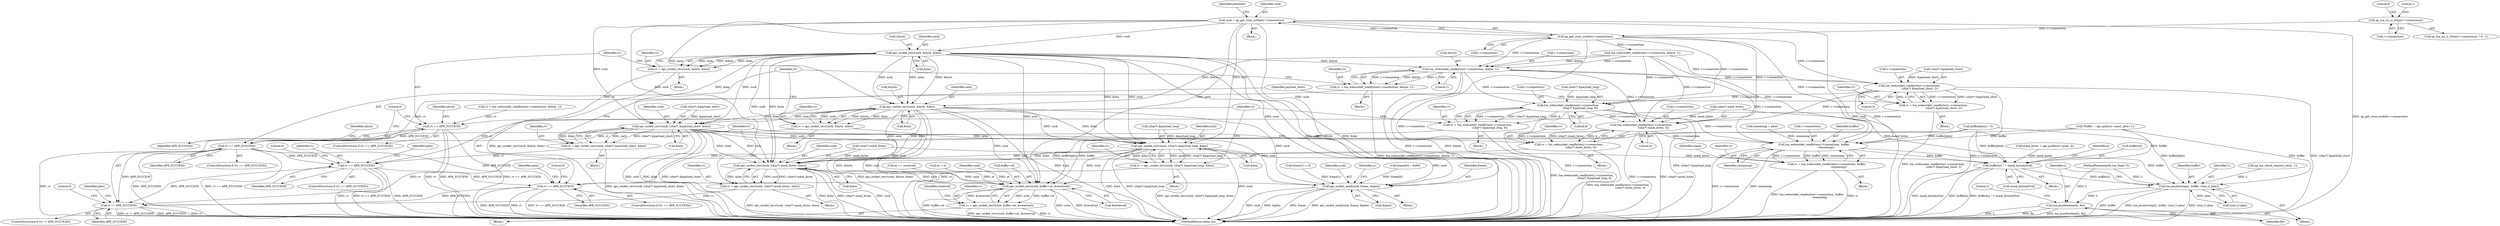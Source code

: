 digraph "0_httpd_643f0fcf3b8ab09a68f0ecd2aa37aafeda3e63ef@API" {
"1000176" [label="(Call,apr_socket_recv(sock, &byte, &len))"];
"1000165" [label="(Call,sock = ap_get_conn_socket(r->connection))"];
"1000167" [label="(Call,ap_get_conn_socket(r->connection))"];
"1000152" [label="(Call,ap_lua_ssl_is_https(r->connection))"];
"1000174" [label="(Call,rv = apr_socket_recv(sock, &byte, &len))"];
"1000194" [label="(Call,rv == APR_SUCCESS)"];
"1000243" [label="(Call,rv == APR_SUCCESS)"];
"1000306" [label="(Call,rv == APR_SUCCESS)"];
"1000352" [label="(Call,rv == APR_SUCCESS)"];
"1000417" [label="(Call,rv != APR_SUCCESS)"];
"1000225" [label="(Call,apr_socket_recv(sock, &byte, &len))"];
"1000223" [label="(Call,rv = apr_socket_recv(sock, &byte, &len))"];
"1000280" [label="(Call,apr_socket_recv(sock, (char*) &payload_short, &len))"];
"1000278" [label="(Call,rv = apr_socket_recv(sock, (char*) &payload_short, &len))"];
"1000330" [label="(Call,apr_socket_recv(sock, (char*) &payload_long, &len))"];
"1000328" [label="(Call,rv = apr_socket_recv(sock, (char*) &payload_long, &len))"];
"1000397" [label="(Call,apr_socket_recv(sock, (char*) mask_bytes, &len))"];
"1000395" [label="(Call,rv = apr_socket_recv(sock, (char*) mask_bytes, &len))"];
"1000471" [label="(Call,apr_socket_recv(sock, buffer+at, &received))"];
"1000469" [label="(Call,rv = apr_socket_recv(sock, buffer+at, &received))"];
"1000558" [label="(Call,apr_socket_send(sock, frame, &plen))"];
"1000235" [label="(Call,lua_websocket_readbytes(r->connection, &byte, 1))"];
"1000233" [label="(Call,rv = lua_websocket_readbytes(r->connection, &byte, 1))"];
"1000292" [label="(Call,lua_websocket_readbytes(r->connection, \n                        (char*) &payload_short, 2))"];
"1000290" [label="(Call,rv = lua_websocket_readbytes(r->connection, \n                        (char*) &payload_short, 2))"];
"1000342" [label="(Call,lua_websocket_readbytes(r->connection, \n                            (char*) &payload_long, 8))"];
"1000340" [label="(Call,rv = lua_websocket_readbytes(r->connection, \n                            (char*) &payload_long, 8))"];
"1000408" [label="(Call,lua_websocket_readbytes(r->connection, \n                            (char*) mask_bytes, 4))"];
"1000406" [label="(Call,rv = lua_websocket_readbytes(r->connection, \n                            (char*) mask_bytes, 4))"];
"1000500" [label="(Call,lua_websocket_readbytes(r->connection, buffer, \n                            remaining))"];
"1000498" [label="(Call,rv = lua_websocket_readbytes(r->connection, buffer, \n                            remaining))"];
"1000519" [label="(Call,buffer[n] ^= mask_bytes[n%4])"];
"1000528" [label="(Call,lua_pushlstring(L, buffer, (size_t) plen))"];
"1000534" [label="(Call,lua_pushboolean(L, fin))"];
"1000561" [label="(Call,&plen)"];
"1000519" [label="(Call,buffer[n] ^= mask_bytes[n%4])"];
"1000453" [label="(Call,buffer[plen] = 0)"];
"1000117" [label="(Block,)"];
"1000308" [label="(Identifier,APR_SUCCESS)"];
"1000235" [label="(Call,lua_websocket_readbytes(r->connection, &byte, 1))"];
"1000243" [label="(Call,rv == APR_SUCCESS)"];
"1000340" [label="(Call,rv = lua_websocket_readbytes(r->connection, \n                            (char*) &payload_long, 8))"];
"1000469" [label="(Call,rv = apr_socket_recv(sock, buffer+at, &received))"];
"1000402" [label="(Call,&len)"];
"1000286" [label="(Call,&len)"];
"1000180" [label="(Call,&len)"];
"1000293" [label="(Call,r->connection)"];
"1000500" [label="(Call,lua_websocket_readbytes(r->connection, buffer, \n                            remaining))"];
"1000528" [label="(Call,lua_pushlstring(L, buffer, (size_t) plen))"];
"1000176" [label="(Call,apr_socket_recv(sock, &byte, &len))"];
"1000470" [label="(Identifier,rv)"];
"1000505" [label="(Identifier,remaining)"];
"1000175" [label="(Identifier,rv)"];
"1000352" [label="(Call,rv == APR_SUCCESS)"];
"1000158" [label="(Call,mask_bytes = apr_pcalloc(r->pool, 4))"];
"1000336" [label="(Call,&len)"];
"1000415" [label="(Literal,4)"];
"1000330" [label="(Call,apr_socket_recv(sock, (char*) &payload_long, &len))"];
"1000444" [label="(Call,*buffer = apr_palloc(r->pool, plen+1))"];
"1000517" [label="(Identifier,n)"];
"1000153" [label="(Call,r->connection)"];
"1000290" [label="(Call,rv = lua_websocket_readbytes(r->connection, \n                        (char*) &payload_short, 2))"];
"1000433" [label="(Block,)"];
"1000116" [label="(MethodParameterIn,lua_State *L)"];
"1000226" [label="(Identifier,sock)"];
"1000307" [label="(Identifier,rv)"];
"1000418" [label="(Identifier,rv)"];
"1000277" [label="(Block,)"];
"1000504" [label="(Identifier,buffer)"];
"1000530" [label="(Identifier,buffer)"];
"1000204" [label="(Identifier,ubyte)"];
"1000302" [label="(Identifier,payload_short)"];
"1000405" [label="(Block,)"];
"1000232" [label="(Block,)"];
"1000435" [label="(Call,remaining = plen)"];
"1000498" [label="(Call,rv = lua_websocket_readbytes(r->connection, buffer, \n                            remaining))"];
"1000354" [label="(Identifier,APR_SUCCESS)"];
"1000174" [label="(Call,rv = apr_socket_recv(sock, &byte, &len))"];
"1000311" [label="(Identifier,plen)"];
"1000236" [label="(Call,r->connection)"];
"1000178" [label="(Call,&byte)"];
"1000422" [label="(Literal,0)"];
"1000173" [label="(Block,)"];
"1000346" [label="(Call,(char*) &payload_long)"];
"1000531" [label="(Call,(size_t) plen)"];
"1000536" [label="(Identifier,fin)"];
"1000227" [label="(Call,&byte)"];
"1000165" [label="(Call,sock = ap_get_conn_socket(r->connection))"];
"1000224" [label="(Identifier,rv)"];
"1000172" [label="(Identifier,plaintext)"];
"1000222" [label="(Block,)"];
"1000353" [label="(Identifier,rv)"];
"1000499" [label="(Identifier,rv)"];
"1000535" [label="(Identifier,L)"];
"1000280" [label="(Call,apr_socket_recv(sock, (char*) &payload_short, &len))"];
"1000234" [label="(Identifier,rv)"];
"1000351" [label="(ControlStructure,if (rv == APR_SUCCESS))"];
"1000357" [label="(Identifier,plen)"];
"1000329" [label="(Identifier,rv)"];
"1000292" [label="(Call,lua_websocket_readbytes(r->connection, \n                        (char*) &payload_short, 2))"];
"1000417" [label="(Call,rv != APR_SUCCESS)"];
"1000559" [label="(Identifier,sock)"];
"1000497" [label="(Block,)"];
"1000184" [label="(Call,rv = lua_websocket_readbytes(r->connection, &byte, 1))"];
"1000529" [label="(Identifier,L)"];
"1000507" [label="(Identifier,mask)"];
"1000395" [label="(Call,rv = apr_socket_recv(sock, (char*) mask_bytes, &len))"];
"1000279" [label="(Identifier,rv)"];
"1000244" [label="(Identifier,rv)"];
"1000486" [label="(Call,at += received)"];
"1000151" [label="(Call,ap_lua_ssl_is_https(r->connection) ? 0 : 1)"];
"1000332" [label="(Call,(char*) &payload_long)"];
"1000166" [label="(Identifier,sock)"];
"1000564" [label="(Identifier,L)"];
"1000426" [label="(Identifier,plen)"];
"1000396" [label="(Identifier,rv)"];
"1000193" [label="(ControlStructure,if (rv == APR_SUCCESS))"];
"1000328" [label="(Call,rv = apr_socket_recv(sock, (char*) &payload_long, &len))"];
"1000520" [label="(Call,buffer[n])"];
"1000300" [label="(Literal,2)"];
"1000407" [label="(Identifier,rv)"];
"1000186" [label="(Call,lua_websocket_readbytes(r->connection, &byte, 1))"];
"1000342" [label="(Call,lua_websocket_readbytes(r->connection, \n                            (char*) &payload_long, 8))"];
"1000408" [label="(Call,lua_websocket_readbytes(r->connection, \n                            (char*) mask_bytes, 4))"];
"1000156" [label="(Literal,0)"];
"1000548" [label="(Call,frame[0] = 0x8A)"];
"1000419" [label="(Identifier,APR_SUCCESS)"];
"1000406" [label="(Call,rv = lua_websocket_readbytes(r->connection, \n                            (char*) mask_bytes, 4))"];
"1000241" [label="(Literal,1)"];
"1000239" [label="(Call,&byte)"];
"1000195" [label="(Identifier,rv)"];
"1000364" [label="(Literal,0)"];
"1000501" [label="(Call,r->connection)"];
"1000177" [label="(Identifier,sock)"];
"1000233" [label="(Call,rv = lua_websocket_readbytes(r->connection, &byte, 1))"];
"1000296" [label="(Call,(char*) &payload_short)"];
"1000397" [label="(Call,apr_socket_recv(sock, (char*) mask_bytes, &len))"];
"1000316" [label="(Literal,0)"];
"1000248" [label="(Identifier,ubyte)"];
"1000146" [label="(Call,ap_lua_check_request_rec(L, 1))"];
"1000399" [label="(Call,(char*) mask_bytes)"];
"1000305" [label="(ControlStructure,if (rv == APR_SUCCESS))"];
"1000327" [label="(Block,)"];
"1000343" [label="(Call,r->connection)"];
"1000471" [label="(Call,apr_socket_recv(sock, buffer+at, &received))"];
"1000558" [label="(Call,apr_socket_send(sock, frame, &plen))"];
"1000476" [label="(Call,&received)"];
"1000394" [label="(Block,)"];
"1000291" [label="(Identifier,rv)"];
"1000465" [label="(Block,)"];
"1000223" [label="(Call,rv = apr_socket_recv(sock, &byte, &len))"];
"1000157" [label="(Literal,1)"];
"1000242" [label="(ControlStructure,if (rv == APR_SUCCESS))"];
"1000278" [label="(Call,rv = apr_socket_recv(sock, (char*) &payload_short, &len))"];
"1000167" [label="(Call,ap_get_conn_socket(r->connection))"];
"1000194" [label="(Call,rv == APR_SUCCESS)"];
"1000196" [label="(Identifier,APR_SUCCESS)"];
"1000225" [label="(Call,apr_socket_recv(sock, &byte, &len))"];
"1000560" [label="(Identifier,frame)"];
"1000440" [label="(Call,at = 0)"];
"1000534" [label="(Call,lua_pushboolean(L, fin))"];
"1000480" [label="(Identifier,received)"];
"1000553" [label="(Call,frame[1] = 0)"];
"1000168" [label="(Call,r->connection)"];
"1000398" [label="(Identifier,sock)"];
"1000152" [label="(Call,ap_lua_ssl_is_https(r->connection))"];
"1000281" [label="(Identifier,sock)"];
"1000306" [label="(Call,rv == APR_SUCCESS)"];
"1000282" [label="(Call,(char*) &payload_short)"];
"1000566" [label="(Literal,0)"];
"1000339" [label="(Block,)"];
"1000350" [label="(Literal,8)"];
"1000289" [label="(Block,)"];
"1000472" [label="(Identifier,sock)"];
"1000538" [label="(Literal,2)"];
"1000543" [label="(Block,)"];
"1000341" [label="(Identifier,rv)"];
"1000245" [label="(Identifier,APR_SUCCESS)"];
"1000518" [label="(Block,)"];
"1000523" [label="(Call,mask_bytes[n%4])"];
"1000331" [label="(Identifier,sock)"];
"1000567" [label="(MethodReturn,static int)"];
"1000416" [label="(ControlStructure,if (rv != APR_SUCCESS))"];
"1000473" [label="(Call,buffer+at)"];
"1000412" [label="(Call,(char*) mask_bytes)"];
"1000409" [label="(Call,r->connection)"];
"1000229" [label="(Call,&len)"];
"1000176" -> "1000174"  [label="AST: "];
"1000176" -> "1000180"  [label="CFG: "];
"1000177" -> "1000176"  [label="AST: "];
"1000178" -> "1000176"  [label="AST: "];
"1000180" -> "1000176"  [label="AST: "];
"1000174" -> "1000176"  [label="CFG: "];
"1000176" -> "1000567"  [label="DDG: &byte"];
"1000176" -> "1000567"  [label="DDG: &len"];
"1000176" -> "1000567"  [label="DDG: sock"];
"1000176" -> "1000174"  [label="DDG: sock"];
"1000176" -> "1000174"  [label="DDG: &byte"];
"1000176" -> "1000174"  [label="DDG: &len"];
"1000165" -> "1000176"  [label="DDG: sock"];
"1000176" -> "1000225"  [label="DDG: sock"];
"1000176" -> "1000225"  [label="DDG: &byte"];
"1000176" -> "1000225"  [label="DDG: &len"];
"1000176" -> "1000235"  [label="DDG: &byte"];
"1000176" -> "1000280"  [label="DDG: sock"];
"1000176" -> "1000280"  [label="DDG: &len"];
"1000176" -> "1000330"  [label="DDG: sock"];
"1000176" -> "1000330"  [label="DDG: &len"];
"1000176" -> "1000397"  [label="DDG: sock"];
"1000176" -> "1000397"  [label="DDG: &len"];
"1000176" -> "1000471"  [label="DDG: sock"];
"1000176" -> "1000558"  [label="DDG: sock"];
"1000165" -> "1000117"  [label="AST: "];
"1000165" -> "1000167"  [label="CFG: "];
"1000166" -> "1000165"  [label="AST: "];
"1000167" -> "1000165"  [label="AST: "];
"1000172" -> "1000165"  [label="CFG: "];
"1000165" -> "1000567"  [label="DDG: sock"];
"1000165" -> "1000567"  [label="DDG: ap_get_conn_socket(r->connection)"];
"1000167" -> "1000165"  [label="DDG: r->connection"];
"1000165" -> "1000225"  [label="DDG: sock"];
"1000165" -> "1000280"  [label="DDG: sock"];
"1000165" -> "1000330"  [label="DDG: sock"];
"1000165" -> "1000397"  [label="DDG: sock"];
"1000165" -> "1000471"  [label="DDG: sock"];
"1000165" -> "1000558"  [label="DDG: sock"];
"1000167" -> "1000168"  [label="CFG: "];
"1000168" -> "1000167"  [label="AST: "];
"1000167" -> "1000567"  [label="DDG: r->connection"];
"1000152" -> "1000167"  [label="DDG: r->connection"];
"1000167" -> "1000186"  [label="DDG: r->connection"];
"1000167" -> "1000235"  [label="DDG: r->connection"];
"1000167" -> "1000292"  [label="DDG: r->connection"];
"1000167" -> "1000342"  [label="DDG: r->connection"];
"1000167" -> "1000408"  [label="DDG: r->connection"];
"1000167" -> "1000500"  [label="DDG: r->connection"];
"1000152" -> "1000151"  [label="AST: "];
"1000152" -> "1000153"  [label="CFG: "];
"1000153" -> "1000152"  [label="AST: "];
"1000156" -> "1000152"  [label="CFG: "];
"1000157" -> "1000152"  [label="CFG: "];
"1000174" -> "1000173"  [label="AST: "];
"1000175" -> "1000174"  [label="AST: "];
"1000195" -> "1000174"  [label="CFG: "];
"1000174" -> "1000567"  [label="DDG: apr_socket_recv(sock, &byte, &len)"];
"1000174" -> "1000194"  [label="DDG: rv"];
"1000194" -> "1000193"  [label="AST: "];
"1000194" -> "1000196"  [label="CFG: "];
"1000195" -> "1000194"  [label="AST: "];
"1000196" -> "1000194"  [label="AST: "];
"1000204" -> "1000194"  [label="CFG: "];
"1000566" -> "1000194"  [label="CFG: "];
"1000194" -> "1000567"  [label="DDG: rv == APR_SUCCESS"];
"1000194" -> "1000567"  [label="DDG: rv"];
"1000194" -> "1000567"  [label="DDG: APR_SUCCESS"];
"1000184" -> "1000194"  [label="DDG: rv"];
"1000194" -> "1000243"  [label="DDG: APR_SUCCESS"];
"1000243" -> "1000242"  [label="AST: "];
"1000243" -> "1000245"  [label="CFG: "];
"1000244" -> "1000243"  [label="AST: "];
"1000245" -> "1000243"  [label="AST: "];
"1000248" -> "1000243"  [label="CFG: "];
"1000566" -> "1000243"  [label="CFG: "];
"1000243" -> "1000567"  [label="DDG: rv"];
"1000243" -> "1000567"  [label="DDG: APR_SUCCESS"];
"1000243" -> "1000567"  [label="DDG: rv == APR_SUCCESS"];
"1000233" -> "1000243"  [label="DDG: rv"];
"1000223" -> "1000243"  [label="DDG: rv"];
"1000243" -> "1000306"  [label="DDG: APR_SUCCESS"];
"1000243" -> "1000352"  [label="DDG: APR_SUCCESS"];
"1000243" -> "1000417"  [label="DDG: APR_SUCCESS"];
"1000306" -> "1000305"  [label="AST: "];
"1000306" -> "1000308"  [label="CFG: "];
"1000307" -> "1000306"  [label="AST: "];
"1000308" -> "1000306"  [label="AST: "];
"1000311" -> "1000306"  [label="CFG: "];
"1000316" -> "1000306"  [label="CFG: "];
"1000306" -> "1000567"  [label="DDG: rv"];
"1000306" -> "1000567"  [label="DDG: rv == APR_SUCCESS"];
"1000306" -> "1000567"  [label="DDG: APR_SUCCESS"];
"1000290" -> "1000306"  [label="DDG: rv"];
"1000278" -> "1000306"  [label="DDG: rv"];
"1000306" -> "1000352"  [label="DDG: APR_SUCCESS"];
"1000306" -> "1000417"  [label="DDG: APR_SUCCESS"];
"1000352" -> "1000351"  [label="AST: "];
"1000352" -> "1000354"  [label="CFG: "];
"1000353" -> "1000352"  [label="AST: "];
"1000354" -> "1000352"  [label="AST: "];
"1000357" -> "1000352"  [label="CFG: "];
"1000364" -> "1000352"  [label="CFG: "];
"1000352" -> "1000567"  [label="DDG: rv"];
"1000352" -> "1000567"  [label="DDG: rv == APR_SUCCESS"];
"1000352" -> "1000567"  [label="DDG: APR_SUCCESS"];
"1000328" -> "1000352"  [label="DDG: rv"];
"1000340" -> "1000352"  [label="DDG: rv"];
"1000352" -> "1000417"  [label="DDG: APR_SUCCESS"];
"1000417" -> "1000416"  [label="AST: "];
"1000417" -> "1000419"  [label="CFG: "];
"1000418" -> "1000417"  [label="AST: "];
"1000419" -> "1000417"  [label="AST: "];
"1000422" -> "1000417"  [label="CFG: "];
"1000426" -> "1000417"  [label="CFG: "];
"1000417" -> "1000567"  [label="DDG: rv"];
"1000417" -> "1000567"  [label="DDG: rv != APR_SUCCESS"];
"1000417" -> "1000567"  [label="DDG: APR_SUCCESS"];
"1000395" -> "1000417"  [label="DDG: rv"];
"1000406" -> "1000417"  [label="DDG: rv"];
"1000225" -> "1000223"  [label="AST: "];
"1000225" -> "1000229"  [label="CFG: "];
"1000226" -> "1000225"  [label="AST: "];
"1000227" -> "1000225"  [label="AST: "];
"1000229" -> "1000225"  [label="AST: "];
"1000223" -> "1000225"  [label="CFG: "];
"1000225" -> "1000567"  [label="DDG: &byte"];
"1000225" -> "1000567"  [label="DDG: sock"];
"1000225" -> "1000567"  [label="DDG: &len"];
"1000225" -> "1000223"  [label="DDG: sock"];
"1000225" -> "1000223"  [label="DDG: &byte"];
"1000225" -> "1000223"  [label="DDG: &len"];
"1000186" -> "1000225"  [label="DDG: &byte"];
"1000225" -> "1000280"  [label="DDG: sock"];
"1000225" -> "1000280"  [label="DDG: &len"];
"1000225" -> "1000330"  [label="DDG: sock"];
"1000225" -> "1000330"  [label="DDG: &len"];
"1000225" -> "1000397"  [label="DDG: sock"];
"1000225" -> "1000397"  [label="DDG: &len"];
"1000225" -> "1000471"  [label="DDG: sock"];
"1000225" -> "1000558"  [label="DDG: sock"];
"1000223" -> "1000222"  [label="AST: "];
"1000224" -> "1000223"  [label="AST: "];
"1000244" -> "1000223"  [label="CFG: "];
"1000223" -> "1000567"  [label="DDG: apr_socket_recv(sock, &byte, &len)"];
"1000280" -> "1000278"  [label="AST: "];
"1000280" -> "1000286"  [label="CFG: "];
"1000281" -> "1000280"  [label="AST: "];
"1000282" -> "1000280"  [label="AST: "];
"1000286" -> "1000280"  [label="AST: "];
"1000278" -> "1000280"  [label="CFG: "];
"1000280" -> "1000567"  [label="DDG: &len"];
"1000280" -> "1000567"  [label="DDG: (char*) &payload_short"];
"1000280" -> "1000567"  [label="DDG: sock"];
"1000280" -> "1000278"  [label="DDG: sock"];
"1000280" -> "1000278"  [label="DDG: (char*) &payload_short"];
"1000280" -> "1000278"  [label="DDG: &len"];
"1000282" -> "1000280"  [label="DDG: &payload_short"];
"1000280" -> "1000330"  [label="DDG: sock"];
"1000280" -> "1000330"  [label="DDG: &len"];
"1000280" -> "1000397"  [label="DDG: sock"];
"1000280" -> "1000397"  [label="DDG: &len"];
"1000280" -> "1000471"  [label="DDG: sock"];
"1000280" -> "1000558"  [label="DDG: sock"];
"1000278" -> "1000277"  [label="AST: "];
"1000279" -> "1000278"  [label="AST: "];
"1000302" -> "1000278"  [label="CFG: "];
"1000278" -> "1000567"  [label="DDG: apr_socket_recv(sock, (char*) &payload_short, &len)"];
"1000330" -> "1000328"  [label="AST: "];
"1000330" -> "1000336"  [label="CFG: "];
"1000331" -> "1000330"  [label="AST: "];
"1000332" -> "1000330"  [label="AST: "];
"1000336" -> "1000330"  [label="AST: "];
"1000328" -> "1000330"  [label="CFG: "];
"1000330" -> "1000567"  [label="DDG: sock"];
"1000330" -> "1000567"  [label="DDG: &len"];
"1000330" -> "1000567"  [label="DDG: (char*) &payload_long"];
"1000330" -> "1000328"  [label="DDG: sock"];
"1000330" -> "1000328"  [label="DDG: (char*) &payload_long"];
"1000330" -> "1000328"  [label="DDG: &len"];
"1000332" -> "1000330"  [label="DDG: &payload_long"];
"1000330" -> "1000397"  [label="DDG: sock"];
"1000330" -> "1000397"  [label="DDG: &len"];
"1000330" -> "1000471"  [label="DDG: sock"];
"1000330" -> "1000558"  [label="DDG: sock"];
"1000328" -> "1000327"  [label="AST: "];
"1000329" -> "1000328"  [label="AST: "];
"1000353" -> "1000328"  [label="CFG: "];
"1000328" -> "1000567"  [label="DDG: apr_socket_recv(sock, (char*) &payload_long, &len)"];
"1000397" -> "1000395"  [label="AST: "];
"1000397" -> "1000402"  [label="CFG: "];
"1000398" -> "1000397"  [label="AST: "];
"1000399" -> "1000397"  [label="AST: "];
"1000402" -> "1000397"  [label="AST: "];
"1000395" -> "1000397"  [label="CFG: "];
"1000397" -> "1000567"  [label="DDG: sock"];
"1000397" -> "1000567"  [label="DDG: &len"];
"1000397" -> "1000567"  [label="DDG: (char*) mask_bytes"];
"1000397" -> "1000395"  [label="DDG: sock"];
"1000397" -> "1000395"  [label="DDG: (char*) mask_bytes"];
"1000397" -> "1000395"  [label="DDG: &len"];
"1000399" -> "1000397"  [label="DDG: mask_bytes"];
"1000397" -> "1000471"  [label="DDG: sock"];
"1000397" -> "1000558"  [label="DDG: sock"];
"1000395" -> "1000394"  [label="AST: "];
"1000396" -> "1000395"  [label="AST: "];
"1000418" -> "1000395"  [label="CFG: "];
"1000395" -> "1000567"  [label="DDG: apr_socket_recv(sock, (char*) mask_bytes, &len)"];
"1000471" -> "1000469"  [label="AST: "];
"1000471" -> "1000476"  [label="CFG: "];
"1000472" -> "1000471"  [label="AST: "];
"1000473" -> "1000471"  [label="AST: "];
"1000476" -> "1000471"  [label="AST: "];
"1000469" -> "1000471"  [label="CFG: "];
"1000471" -> "1000567"  [label="DDG: sock"];
"1000471" -> "1000567"  [label="DDG: &received"];
"1000471" -> "1000567"  [label="DDG: buffer+at"];
"1000471" -> "1000469"  [label="DDG: sock"];
"1000471" -> "1000469"  [label="DDG: buffer+at"];
"1000471" -> "1000469"  [label="DDG: &received"];
"1000444" -> "1000471"  [label="DDG: buffer"];
"1000453" -> "1000471"  [label="DDG: buffer[plen]"];
"1000440" -> "1000471"  [label="DDG: at"];
"1000486" -> "1000471"  [label="DDG: at"];
"1000469" -> "1000465"  [label="AST: "];
"1000470" -> "1000469"  [label="AST: "];
"1000480" -> "1000469"  [label="CFG: "];
"1000469" -> "1000567"  [label="DDG: apr_socket_recv(sock, buffer+at, &received)"];
"1000469" -> "1000567"  [label="DDG: rv"];
"1000558" -> "1000543"  [label="AST: "];
"1000558" -> "1000561"  [label="CFG: "];
"1000559" -> "1000558"  [label="AST: "];
"1000560" -> "1000558"  [label="AST: "];
"1000561" -> "1000558"  [label="AST: "];
"1000564" -> "1000558"  [label="CFG: "];
"1000558" -> "1000567"  [label="DDG: frame"];
"1000558" -> "1000567"  [label="DDG: apr_socket_send(sock, frame, &plen)"];
"1000558" -> "1000567"  [label="DDG: sock"];
"1000558" -> "1000567"  [label="DDG: &plen"];
"1000553" -> "1000558"  [label="DDG: frame[1]"];
"1000548" -> "1000558"  [label="DDG: frame[0]"];
"1000235" -> "1000233"  [label="AST: "];
"1000235" -> "1000241"  [label="CFG: "];
"1000236" -> "1000235"  [label="AST: "];
"1000239" -> "1000235"  [label="AST: "];
"1000241" -> "1000235"  [label="AST: "];
"1000233" -> "1000235"  [label="CFG: "];
"1000235" -> "1000567"  [label="DDG: r->connection"];
"1000235" -> "1000567"  [label="DDG: &byte"];
"1000235" -> "1000233"  [label="DDG: r->connection"];
"1000235" -> "1000233"  [label="DDG: &byte"];
"1000235" -> "1000233"  [label="DDG: 1"];
"1000186" -> "1000235"  [label="DDG: r->connection"];
"1000186" -> "1000235"  [label="DDG: &byte"];
"1000235" -> "1000292"  [label="DDG: r->connection"];
"1000235" -> "1000342"  [label="DDG: r->connection"];
"1000235" -> "1000408"  [label="DDG: r->connection"];
"1000235" -> "1000500"  [label="DDG: r->connection"];
"1000233" -> "1000232"  [label="AST: "];
"1000234" -> "1000233"  [label="AST: "];
"1000244" -> "1000233"  [label="CFG: "];
"1000233" -> "1000567"  [label="DDG: lua_websocket_readbytes(r->connection, &byte, 1)"];
"1000292" -> "1000290"  [label="AST: "];
"1000292" -> "1000300"  [label="CFG: "];
"1000293" -> "1000292"  [label="AST: "];
"1000296" -> "1000292"  [label="AST: "];
"1000300" -> "1000292"  [label="AST: "];
"1000290" -> "1000292"  [label="CFG: "];
"1000292" -> "1000567"  [label="DDG: r->connection"];
"1000292" -> "1000567"  [label="DDG: (char*) &payload_short"];
"1000292" -> "1000290"  [label="DDG: r->connection"];
"1000292" -> "1000290"  [label="DDG: (char*) &payload_short"];
"1000292" -> "1000290"  [label="DDG: 2"];
"1000186" -> "1000292"  [label="DDG: r->connection"];
"1000296" -> "1000292"  [label="DDG: &payload_short"];
"1000292" -> "1000342"  [label="DDG: r->connection"];
"1000292" -> "1000408"  [label="DDG: r->connection"];
"1000292" -> "1000500"  [label="DDG: r->connection"];
"1000290" -> "1000289"  [label="AST: "];
"1000291" -> "1000290"  [label="AST: "];
"1000302" -> "1000290"  [label="CFG: "];
"1000290" -> "1000567"  [label="DDG: lua_websocket_readbytes(r->connection, \n                        (char*) &payload_short, 2)"];
"1000342" -> "1000340"  [label="AST: "];
"1000342" -> "1000350"  [label="CFG: "];
"1000343" -> "1000342"  [label="AST: "];
"1000346" -> "1000342"  [label="AST: "];
"1000350" -> "1000342"  [label="AST: "];
"1000340" -> "1000342"  [label="CFG: "];
"1000342" -> "1000567"  [label="DDG: r->connection"];
"1000342" -> "1000567"  [label="DDG: (char*) &payload_long"];
"1000342" -> "1000340"  [label="DDG: r->connection"];
"1000342" -> "1000340"  [label="DDG: (char*) &payload_long"];
"1000342" -> "1000340"  [label="DDG: 8"];
"1000186" -> "1000342"  [label="DDG: r->connection"];
"1000346" -> "1000342"  [label="DDG: &payload_long"];
"1000342" -> "1000408"  [label="DDG: r->connection"];
"1000342" -> "1000500"  [label="DDG: r->connection"];
"1000340" -> "1000339"  [label="AST: "];
"1000341" -> "1000340"  [label="AST: "];
"1000353" -> "1000340"  [label="CFG: "];
"1000340" -> "1000567"  [label="DDG: lua_websocket_readbytes(r->connection, \n                            (char*) &payload_long, 8)"];
"1000408" -> "1000406"  [label="AST: "];
"1000408" -> "1000415"  [label="CFG: "];
"1000409" -> "1000408"  [label="AST: "];
"1000412" -> "1000408"  [label="AST: "];
"1000415" -> "1000408"  [label="AST: "];
"1000406" -> "1000408"  [label="CFG: "];
"1000408" -> "1000567"  [label="DDG: r->connection"];
"1000408" -> "1000567"  [label="DDG: (char*) mask_bytes"];
"1000408" -> "1000406"  [label="DDG: r->connection"];
"1000408" -> "1000406"  [label="DDG: (char*) mask_bytes"];
"1000408" -> "1000406"  [label="DDG: 4"];
"1000186" -> "1000408"  [label="DDG: r->connection"];
"1000412" -> "1000408"  [label="DDG: mask_bytes"];
"1000408" -> "1000500"  [label="DDG: r->connection"];
"1000406" -> "1000405"  [label="AST: "];
"1000407" -> "1000406"  [label="AST: "];
"1000418" -> "1000406"  [label="CFG: "];
"1000406" -> "1000567"  [label="DDG: lua_websocket_readbytes(r->connection, \n                            (char*) mask_bytes, 4)"];
"1000500" -> "1000498"  [label="AST: "];
"1000500" -> "1000505"  [label="CFG: "];
"1000501" -> "1000500"  [label="AST: "];
"1000504" -> "1000500"  [label="AST: "];
"1000505" -> "1000500"  [label="AST: "];
"1000498" -> "1000500"  [label="CFG: "];
"1000500" -> "1000567"  [label="DDG: r->connection"];
"1000500" -> "1000567"  [label="DDG: remaining"];
"1000500" -> "1000498"  [label="DDG: r->connection"];
"1000500" -> "1000498"  [label="DDG: buffer"];
"1000500" -> "1000498"  [label="DDG: remaining"];
"1000186" -> "1000500"  [label="DDG: r->connection"];
"1000444" -> "1000500"  [label="DDG: buffer"];
"1000453" -> "1000500"  [label="DDG: buffer[plen]"];
"1000435" -> "1000500"  [label="DDG: remaining"];
"1000500" -> "1000519"  [label="DDG: buffer"];
"1000500" -> "1000528"  [label="DDG: buffer"];
"1000498" -> "1000497"  [label="AST: "];
"1000499" -> "1000498"  [label="AST: "];
"1000507" -> "1000498"  [label="CFG: "];
"1000498" -> "1000567"  [label="DDG: rv"];
"1000498" -> "1000567"  [label="DDG: lua_websocket_readbytes(r->connection, buffer, \n                            remaining)"];
"1000519" -> "1000518"  [label="AST: "];
"1000519" -> "1000523"  [label="CFG: "];
"1000520" -> "1000519"  [label="AST: "];
"1000523" -> "1000519"  [label="AST: "];
"1000517" -> "1000519"  [label="CFG: "];
"1000519" -> "1000567"  [label="DDG: buffer[n]"];
"1000519" -> "1000567"  [label="DDG: buffer[n] ^= mask_bytes[n%4]"];
"1000519" -> "1000567"  [label="DDG: mask_bytes[n%4]"];
"1000444" -> "1000519"  [label="DDG: buffer"];
"1000453" -> "1000519"  [label="DDG: buffer[plen]"];
"1000158" -> "1000519"  [label="DDG: mask_bytes"];
"1000399" -> "1000519"  [label="DDG: mask_bytes"];
"1000412" -> "1000519"  [label="DDG: mask_bytes"];
"1000519" -> "1000528"  [label="DDG: buffer[n]"];
"1000528" -> "1000433"  [label="AST: "];
"1000528" -> "1000531"  [label="CFG: "];
"1000529" -> "1000528"  [label="AST: "];
"1000530" -> "1000528"  [label="AST: "];
"1000531" -> "1000528"  [label="AST: "];
"1000535" -> "1000528"  [label="CFG: "];
"1000528" -> "1000567"  [label="DDG: lua_pushlstring(L, buffer, (size_t) plen)"];
"1000528" -> "1000567"  [label="DDG: (size_t) plen"];
"1000528" -> "1000567"  [label="DDG: buffer"];
"1000146" -> "1000528"  [label="DDG: L"];
"1000116" -> "1000528"  [label="DDG: L"];
"1000444" -> "1000528"  [label="DDG: buffer"];
"1000453" -> "1000528"  [label="DDG: buffer[plen]"];
"1000531" -> "1000528"  [label="DDG: plen"];
"1000528" -> "1000534"  [label="DDG: L"];
"1000534" -> "1000433"  [label="AST: "];
"1000534" -> "1000536"  [label="CFG: "];
"1000535" -> "1000534"  [label="AST: "];
"1000536" -> "1000534"  [label="AST: "];
"1000538" -> "1000534"  [label="CFG: "];
"1000534" -> "1000567"  [label="DDG: fin"];
"1000534" -> "1000567"  [label="DDG: lua_pushboolean(L, fin)"];
"1000534" -> "1000567"  [label="DDG: L"];
"1000116" -> "1000534"  [label="DDG: L"];
}
